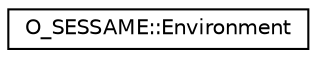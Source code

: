 digraph "Graphical Class Hierarchy"
{
 // LATEX_PDF_SIZE
  edge [fontname="Helvetica",fontsize="10",labelfontname="Helvetica",labelfontsize="10"];
  node [fontname="Helvetica",fontsize="10",shape=record];
  rankdir="LR";
  Node0 [label="O_SESSAME::Environment",height=0.2,width=0.4,color="black", fillcolor="white", style="filled",URL="$classO__SESSAME_1_1Environment.html",tooltip="Encapsulation of a spacecraft environment (disturbance forces, torques, central body,..."];
}
